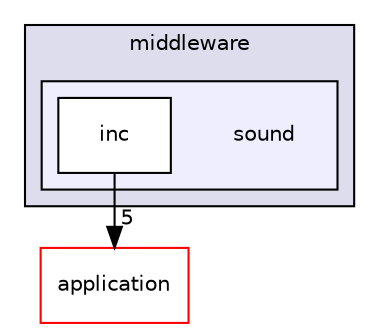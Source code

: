 digraph "sound" {
  compound=true
  node [ fontsize="10", fontname="Helvetica"];
  edge [ labelfontsize="10", labelfontname="Helvetica"];
  subgraph clusterdir_180fb5dbcfe56f00ba097c6057eb79b8 {
    graph [ bgcolor="#ddddee", pencolor="black", label="middleware" fontname="Helvetica", fontsize="10", URL="dir_180fb5dbcfe56f00ba097c6057eb79b8.html"]
  subgraph clusterdir_e68de05a699b94ca7029084d99ab1e81 {
    graph [ bgcolor="#eeeeff", pencolor="black", label="" URL="dir_e68de05a699b94ca7029084d99ab1e81.html"];
    dir_e68de05a699b94ca7029084d99ab1e81 [shape=plaintext label="sound"];
    dir_d3622391e2164796438d294507a02aef [shape=box label="inc" color="black" fillcolor="white" style="filled" URL="dir_d3622391e2164796438d294507a02aef.html"];
  }
  }
  dir_eda2a6d705da8f3400ffe9a7dcb90b30 [shape=box label="application" fillcolor="white" style="filled" color="red" URL="dir_eda2a6d705da8f3400ffe9a7dcb90b30.html"];
  dir_d3622391e2164796438d294507a02aef->dir_eda2a6d705da8f3400ffe9a7dcb90b30 [headlabel="5", labeldistance=1.5 headhref="dir_000112_000002.html"];
}

